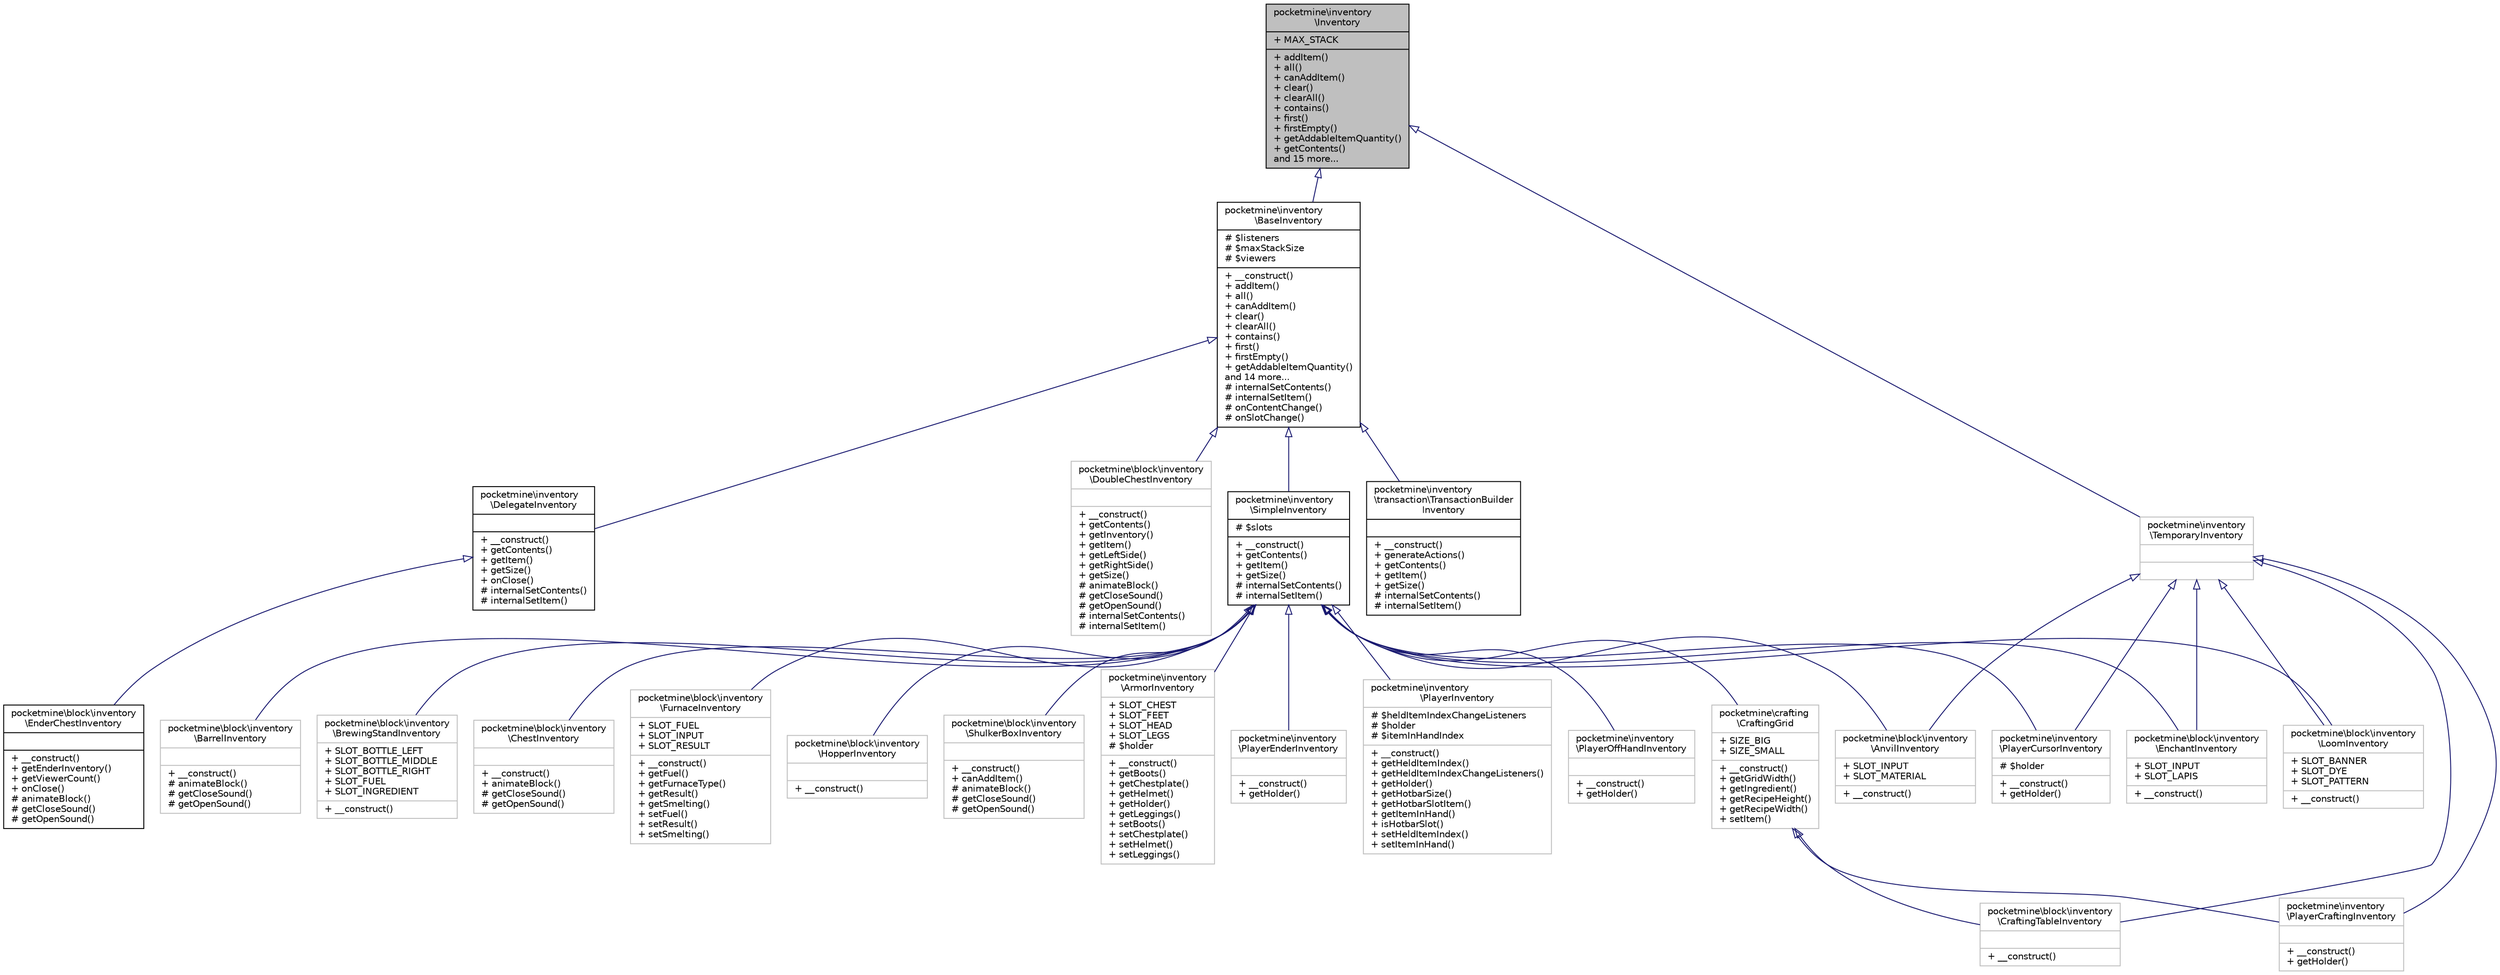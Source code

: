 digraph "pocketmine\inventory\Inventory"
{
 // INTERACTIVE_SVG=YES
 // LATEX_PDF_SIZE
  edge [fontname="Helvetica",fontsize="10",labelfontname="Helvetica",labelfontsize="10"];
  node [fontname="Helvetica",fontsize="10",shape=record];
  Node1 [label="{pocketmine\\inventory\l\\Inventory\n|+ MAX_STACK\l|+ addItem()\l+ all()\l+ canAddItem()\l+ clear()\l+ clearAll()\l+ contains()\l+ first()\l+ firstEmpty()\l+ getAddableItemQuantity()\l+ getContents()\land 15 more...\l}",height=0.2,width=0.4,color="black", fillcolor="grey75", style="filled", fontcolor="black",tooltip=" "];
  Node1 -> Node2 [dir="back",color="midnightblue",fontsize="10",style="solid",arrowtail="onormal",fontname="Helvetica"];
  Node2 [label="{pocketmine\\inventory\l\\BaseInventory\n|# $listeners\l# $maxStackSize\l# $viewers\l|+ __construct()\l+ addItem()\l+ all()\l+ canAddItem()\l+ clear()\l+ clearAll()\l+ contains()\l+ first()\l+ firstEmpty()\l+ getAddableItemQuantity()\land 14 more...\l# internalSetContents()\l# internalSetItem()\l# onContentChange()\l# onSlotChange()\l}",height=0.2,width=0.4,color="black", fillcolor="white", style="filled",URL="$d5/dc4/classpocketmine_1_1inventory_1_1_base_inventory.html",tooltip=" "];
  Node2 -> Node3 [dir="back",color="midnightblue",fontsize="10",style="solid",arrowtail="onormal",fontname="Helvetica"];
  Node3 [label="{pocketmine\\block\\inventory\l\\DoubleChestInventory\n||+ __construct()\l+ getContents()\l+ getInventory()\l+ getItem()\l+ getLeftSide()\l+ getRightSide()\l+ getSize()\l# animateBlock()\l# getCloseSound()\l# getOpenSound()\l# internalSetContents()\l# internalSetItem()\l}",height=0.2,width=0.4,color="grey75", fillcolor="white", style="filled",URL="$d3/d26/classpocketmine_1_1block_1_1inventory_1_1_double_chest_inventory.html",tooltip=" "];
  Node2 -> Node4 [dir="back",color="midnightblue",fontsize="10",style="solid",arrowtail="onormal",fontname="Helvetica"];
  Node4 [label="{pocketmine\\inventory\l\\DelegateInventory\n||+ __construct()\l+ getContents()\l+ getItem()\l+ getSize()\l+ onClose()\l# internalSetContents()\l# internalSetItem()\l}",height=0.2,width=0.4,color="black", fillcolor="white", style="filled",URL="$d2/d0e/classpocketmine_1_1inventory_1_1_delegate_inventory.html",tooltip=" "];
  Node4 -> Node5 [dir="back",color="midnightblue",fontsize="10",style="solid",arrowtail="onormal",fontname="Helvetica"];
  Node5 [label="{pocketmine\\block\\inventory\l\\EnderChestInventory\n||+ __construct()\l+ getEnderInventory()\l+ getViewerCount()\l+ onClose()\l# animateBlock()\l# getCloseSound()\l# getOpenSound()\l}",height=0.2,width=0.4,color="black", fillcolor="white", style="filled",URL="$d5/dd0/classpocketmine_1_1block_1_1inventory_1_1_ender_chest_inventory.html",tooltip=" "];
  Node2 -> Node6 [dir="back",color="midnightblue",fontsize="10",style="solid",arrowtail="onormal",fontname="Helvetica"];
  Node6 [label="{pocketmine\\inventory\l\\SimpleInventory\n|# $slots\l|+ __construct()\l+ getContents()\l+ getItem()\l+ getSize()\l# internalSetContents()\l# internalSetItem()\l}",height=0.2,width=0.4,color="black", fillcolor="white", style="filled",URL="$d6/dc1/classpocketmine_1_1inventory_1_1_simple_inventory.html",tooltip=" "];
  Node6 -> Node7 [dir="back",color="midnightblue",fontsize="10",style="solid",arrowtail="onormal",fontname="Helvetica"];
  Node7 [label="{pocketmine\\block\\inventory\l\\AnvilInventory\n|+ SLOT_INPUT\l+ SLOT_MATERIAL\l|+ __construct()\l}",height=0.2,width=0.4,color="grey75", fillcolor="white", style="filled",URL="$d6/d6d/classpocketmine_1_1block_1_1inventory_1_1_anvil_inventory.html",tooltip=" "];
  Node6 -> Node8 [dir="back",color="midnightblue",fontsize="10",style="solid",arrowtail="onormal",fontname="Helvetica"];
  Node8 [label="{pocketmine\\block\\inventory\l\\BarrelInventory\n||+ __construct()\l# animateBlock()\l# getCloseSound()\l# getOpenSound()\l}",height=0.2,width=0.4,color="grey75", fillcolor="white", style="filled",URL="$d6/d7b/classpocketmine_1_1block_1_1inventory_1_1_barrel_inventory.html",tooltip=" "];
  Node6 -> Node9 [dir="back",color="midnightblue",fontsize="10",style="solid",arrowtail="onormal",fontname="Helvetica"];
  Node9 [label="{pocketmine\\block\\inventory\l\\BrewingStandInventory\n|+ SLOT_BOTTLE_LEFT\l+ SLOT_BOTTLE_MIDDLE\l+ SLOT_BOTTLE_RIGHT\l+ SLOT_FUEL\l+ SLOT_INGREDIENT\l|+ __construct()\l}",height=0.2,width=0.4,color="grey75", fillcolor="white", style="filled",URL="$db/d3b/classpocketmine_1_1block_1_1inventory_1_1_brewing_stand_inventory.html",tooltip=" "];
  Node6 -> Node10 [dir="back",color="midnightblue",fontsize="10",style="solid",arrowtail="onormal",fontname="Helvetica"];
  Node10 [label="{pocketmine\\block\\inventory\l\\ChestInventory\n||+ __construct()\l+ animateBlock()\l# getCloseSound()\l# getOpenSound()\l}",height=0.2,width=0.4,color="grey75", fillcolor="white", style="filled",URL="$da/d24/classpocketmine_1_1block_1_1inventory_1_1_chest_inventory.html",tooltip=" "];
  Node6 -> Node11 [dir="back",color="midnightblue",fontsize="10",style="solid",arrowtail="onormal",fontname="Helvetica"];
  Node11 [label="{pocketmine\\block\\inventory\l\\EnchantInventory\n|+ SLOT_INPUT\l+ SLOT_LAPIS\l|+ __construct()\l}",height=0.2,width=0.4,color="grey75", fillcolor="white", style="filled",URL="$d6/d4e/classpocketmine_1_1block_1_1inventory_1_1_enchant_inventory.html",tooltip=" "];
  Node6 -> Node12 [dir="back",color="midnightblue",fontsize="10",style="solid",arrowtail="onormal",fontname="Helvetica"];
  Node12 [label="{pocketmine\\block\\inventory\l\\FurnaceInventory\n|+ SLOT_FUEL\l+ SLOT_INPUT\l+ SLOT_RESULT\l|+ __construct()\l+ getFuel()\l+ getFurnaceType()\l+ getResult()\l+ getSmelting()\l+ setFuel()\l+ setResult()\l+ setSmelting()\l}",height=0.2,width=0.4,color="grey75", fillcolor="white", style="filled",URL="$d8/d69/classpocketmine_1_1block_1_1inventory_1_1_furnace_inventory.html",tooltip=" "];
  Node6 -> Node13 [dir="back",color="midnightblue",fontsize="10",style="solid",arrowtail="onormal",fontname="Helvetica"];
  Node13 [label="{pocketmine\\block\\inventory\l\\HopperInventory\n||+ __construct()\l}",height=0.2,width=0.4,color="grey75", fillcolor="white", style="filled",URL="$d0/dc5/classpocketmine_1_1block_1_1inventory_1_1_hopper_inventory.html",tooltip=" "];
  Node6 -> Node14 [dir="back",color="midnightblue",fontsize="10",style="solid",arrowtail="onormal",fontname="Helvetica"];
  Node14 [label="{pocketmine\\block\\inventory\l\\LoomInventory\n|+ SLOT_BANNER\l+ SLOT_DYE\l+ SLOT_PATTERN\l|+ __construct()\l}",height=0.2,width=0.4,color="grey75", fillcolor="white", style="filled",URL="$db/d8d/classpocketmine_1_1block_1_1inventory_1_1_loom_inventory.html",tooltip=" "];
  Node6 -> Node15 [dir="back",color="midnightblue",fontsize="10",style="solid",arrowtail="onormal",fontname="Helvetica"];
  Node15 [label="{pocketmine\\block\\inventory\l\\ShulkerBoxInventory\n||+ __construct()\l+ canAddItem()\l# animateBlock()\l# getCloseSound()\l# getOpenSound()\l}",height=0.2,width=0.4,color="grey75", fillcolor="white", style="filled",URL="$d4/db4/classpocketmine_1_1block_1_1inventory_1_1_shulker_box_inventory.html",tooltip=" "];
  Node6 -> Node16 [dir="back",color="midnightblue",fontsize="10",style="solid",arrowtail="onormal",fontname="Helvetica"];
  Node16 [label="{pocketmine\\crafting\l\\CraftingGrid\n|+ SIZE_BIG\l+ SIZE_SMALL\l|+ __construct()\l+ getGridWidth()\l+ getIngredient()\l+ getRecipeHeight()\l+ getRecipeWidth()\l+ setItem()\l}",height=0.2,width=0.4,color="grey75", fillcolor="white", style="filled",URL="$de/d7a/classpocketmine_1_1crafting_1_1_crafting_grid.html",tooltip=" "];
  Node16 -> Node17 [dir="back",color="midnightblue",fontsize="10",style="solid",arrowtail="onormal",fontname="Helvetica"];
  Node17 [label="{pocketmine\\block\\inventory\l\\CraftingTableInventory\n||+ __construct()\l}",height=0.2,width=0.4,color="grey75", fillcolor="white", style="filled",URL="$de/def/classpocketmine_1_1block_1_1inventory_1_1_crafting_table_inventory.html",tooltip=" "];
  Node16 -> Node18 [dir="back",color="midnightblue",fontsize="10",style="solid",arrowtail="onormal",fontname="Helvetica"];
  Node18 [label="{pocketmine\\inventory\l\\PlayerCraftingInventory\n||+ __construct()\l+ getHolder()\l}",height=0.2,width=0.4,color="grey75", fillcolor="white", style="filled",URL="$d5/db9/classpocketmine_1_1inventory_1_1_player_crafting_inventory.html",tooltip=" "];
  Node6 -> Node19 [dir="back",color="midnightblue",fontsize="10",style="solid",arrowtail="onormal",fontname="Helvetica"];
  Node19 [label="{pocketmine\\inventory\l\\ArmorInventory\n|+ SLOT_CHEST\l+ SLOT_FEET\l+ SLOT_HEAD\l+ SLOT_LEGS\l# $holder\l|+ __construct()\l+ getBoots()\l+ getChestplate()\l+ getHelmet()\l+ getHolder()\l+ getLeggings()\l+ setBoots()\l+ setChestplate()\l+ setHelmet()\l+ setLeggings()\l}",height=0.2,width=0.4,color="grey75", fillcolor="white", style="filled",URL="$d0/d70/classpocketmine_1_1inventory_1_1_armor_inventory.html",tooltip=" "];
  Node6 -> Node20 [dir="back",color="midnightblue",fontsize="10",style="solid",arrowtail="onormal",fontname="Helvetica"];
  Node20 [label="{pocketmine\\inventory\l\\PlayerCursorInventory\n|# $holder\l|+ __construct()\l+ getHolder()\l}",height=0.2,width=0.4,color="grey75", fillcolor="white", style="filled",URL="$d3/d37/classpocketmine_1_1inventory_1_1_player_cursor_inventory.html",tooltip=" "];
  Node6 -> Node21 [dir="back",color="midnightblue",fontsize="10",style="solid",arrowtail="onormal",fontname="Helvetica"];
  Node21 [label="{pocketmine\\inventory\l\\PlayerEnderInventory\n||+ __construct()\l+ getHolder()\l}",height=0.2,width=0.4,color="grey75", fillcolor="white", style="filled",URL="$d4/df7/classpocketmine_1_1inventory_1_1_player_ender_inventory.html",tooltip=" "];
  Node6 -> Node22 [dir="back",color="midnightblue",fontsize="10",style="solid",arrowtail="onormal",fontname="Helvetica"];
  Node22 [label="{pocketmine\\inventory\l\\PlayerInventory\n|# $heldItemIndexChangeListeners\l# $holder\l# $itemInHandIndex\l|+ __construct()\l+ getHeldItemIndex()\l+ getHeldItemIndexChangeListeners()\l+ getHolder()\l+ getHotbarSize()\l+ getHotbarSlotItem()\l+ getItemInHand()\l+ isHotbarSlot()\l+ setHeldItemIndex()\l+ setItemInHand()\l}",height=0.2,width=0.4,color="grey75", fillcolor="white", style="filled",URL="$dc/d77/classpocketmine_1_1inventory_1_1_player_inventory.html",tooltip=" "];
  Node6 -> Node23 [dir="back",color="midnightblue",fontsize="10",style="solid",arrowtail="onormal",fontname="Helvetica"];
  Node23 [label="{pocketmine\\inventory\l\\PlayerOffHandInventory\n||+ __construct()\l+ getHolder()\l}",height=0.2,width=0.4,color="grey75", fillcolor="white", style="filled",URL="$d0/d89/classpocketmine_1_1inventory_1_1_player_off_hand_inventory.html",tooltip=" "];
  Node2 -> Node24 [dir="back",color="midnightblue",fontsize="10",style="solid",arrowtail="onormal",fontname="Helvetica"];
  Node24 [label="{pocketmine\\inventory\l\\transaction\\TransactionBuilder\lInventory\n||+ __construct()\l+ generateActions()\l+ getContents()\l+ getItem()\l+ getSize()\l# internalSetContents()\l# internalSetItem()\l}",height=0.2,width=0.4,color="black", fillcolor="white", style="filled",URL="$db/d05/classpocketmine_1_1inventory_1_1transaction_1_1_transaction_builder_inventory.html",tooltip=" "];
  Node1 -> Node25 [dir="back",color="midnightblue",fontsize="10",style="solid",arrowtail="onormal",fontname="Helvetica"];
  Node25 [label="{pocketmine\\inventory\l\\TemporaryInventory\n||}",height=0.2,width=0.4,color="grey75", fillcolor="white", style="filled",URL="$d5/d7b/interfacepocketmine_1_1inventory_1_1_temporary_inventory.html",tooltip=" "];
  Node25 -> Node7 [dir="back",color="midnightblue",fontsize="10",style="solid",arrowtail="onormal",fontname="Helvetica"];
  Node25 -> Node17 [dir="back",color="midnightblue",fontsize="10",style="solid",arrowtail="onormal",fontname="Helvetica"];
  Node25 -> Node11 [dir="back",color="midnightblue",fontsize="10",style="solid",arrowtail="onormal",fontname="Helvetica"];
  Node25 -> Node14 [dir="back",color="midnightblue",fontsize="10",style="solid",arrowtail="onormal",fontname="Helvetica"];
  Node25 -> Node18 [dir="back",color="midnightblue",fontsize="10",style="solid",arrowtail="onormal",fontname="Helvetica"];
  Node25 -> Node20 [dir="back",color="midnightblue",fontsize="10",style="solid",arrowtail="onormal",fontname="Helvetica"];
}

